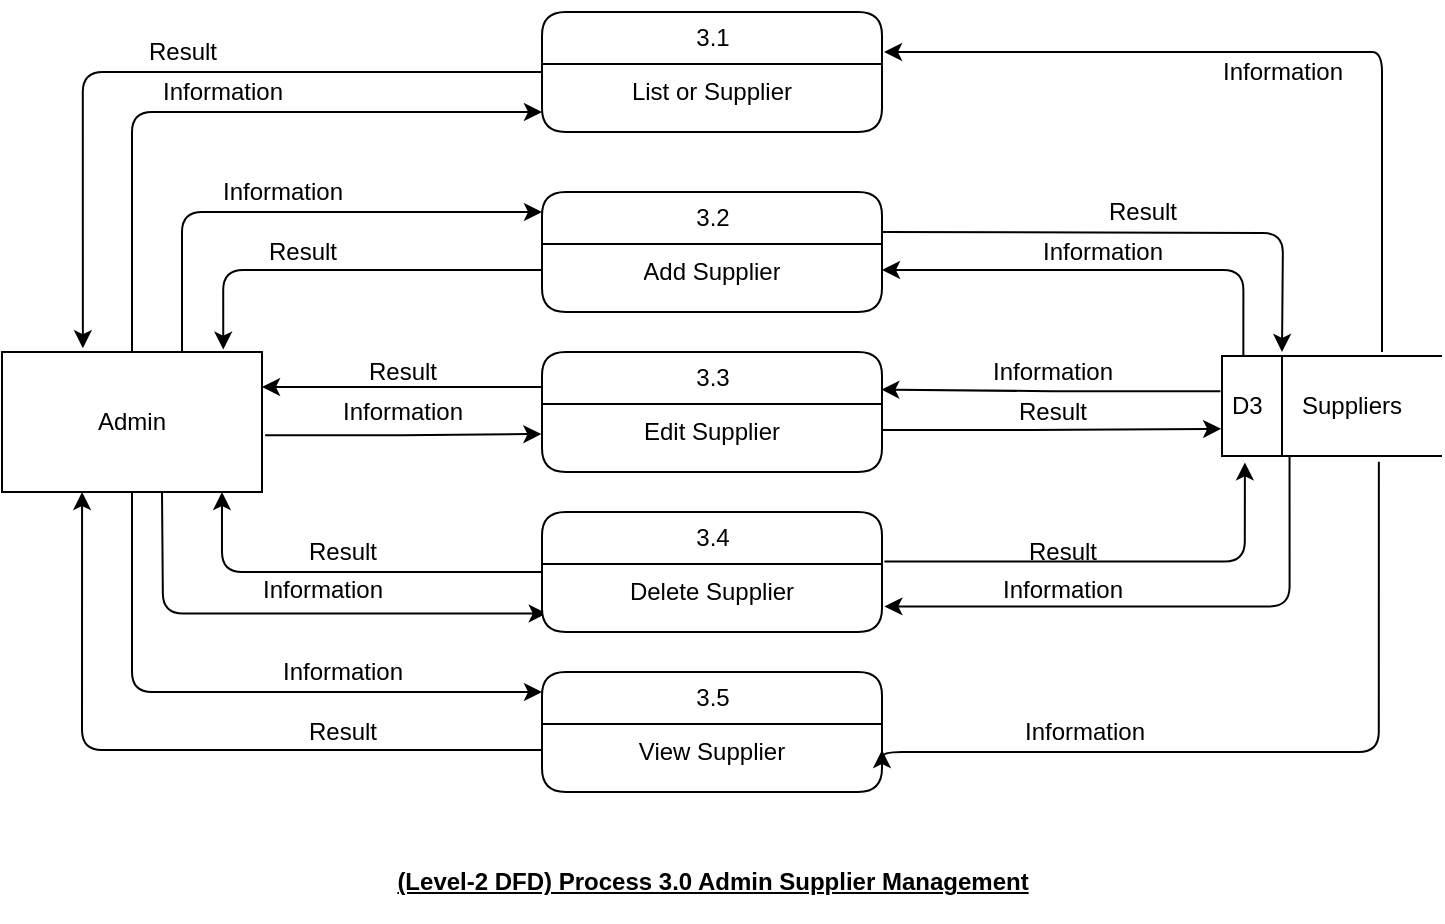 <mxfile version="14.6.13" type="device"><diagram id="k8gqtRt21bG2_yCuD5rw" name="Page-1"><mxGraphModel dx="1086" dy="806" grid="1" gridSize="10" guides="1" tooltips="1" connect="1" arrows="1" fold="1" page="1" pageScale="1" pageWidth="1100" pageHeight="850" math="0" shadow="0"><root><mxCell id="0"/><mxCell id="1" parent="0"/><mxCell id="ERXatEkBCdRGDfqr1HBy-1" value="Information" style="edgeStyle=orthogonalEdgeStyle;rounded=0;sketch=0;orthogonalLoop=1;jettySize=auto;entryX=-0.002;entryY=0.577;entryDx=0;entryDy=0;exitX=1.012;exitY=0.594;exitDx=0;exitDy=0;exitPerimeter=0;entryPerimeter=0;labelBackgroundColor=none;verticalAlign=middle;html=1;horizontal=1;labelPosition=center;verticalLabelPosition=middle;align=center;spacingLeft=0;jumpStyle=none;shadow=0;startSize=2;fontColor=#000000;fontSize=12;fontFamily=Helvetica;" parent="1" source="ERXatEkBCdRGDfqr1HBy-10" target="ERXatEkBCdRGDfqr1HBy-16" edge="1"><mxGeometry x="-0.004" y="11" relative="1" as="geometry"><mxPoint as="offset"/></mxGeometry></mxCell><mxCell id="ERXatEkBCdRGDfqr1HBy-2" value="Result" style="edgeStyle=orthogonalEdgeStyle;rounded=1;sketch=0;orthogonalLoop=1;jettySize=auto;html=1;entryX=0.311;entryY=-0.027;entryDx=0;entryDy=0;entryPerimeter=0;labelBackgroundColor=none;fontColor=#000000;fontSize=12;fontFamily=Helvetica;" parent="1" source="ERXatEkBCdRGDfqr1HBy-3" target="ERXatEkBCdRGDfqr1HBy-10" edge="1"><mxGeometry x="-0.021" y="-10" relative="1" as="geometry"><mxPoint as="offset"/></mxGeometry></mxCell><mxCell id="ERXatEkBCdRGDfqr1HBy-3" value="3.1" style="swimlane;html=1;fontStyle=0;childLayout=stackLayout;horizontal=1;startSize=26;horizontalStack=0;resizeParent=1;resizeLast=0;collapsible=1;marginBottom=0;swimlaneFillColor=#ffffff;align=center;rounded=1;shadow=0;comic=0;labelBackgroundColor=none;strokeWidth=1;fontFamily=Helvetica;fontSize=12;fontColor=#000000;" parent="1" vertex="1"><mxGeometry x="360" y="40" width="170" height="60" as="geometry"/></mxCell><mxCell id="ERXatEkBCdRGDfqr1HBy-4" value="&lt;font style=&quot;font-size: 12px;&quot;&gt;&lt;span style=&quot;font-size: 12px;&quot;&gt;List or Supplier&lt;/span&gt;&lt;/font&gt;" style="text;html=1;strokeColor=none;fillColor=none;spacingLeft=4;spacingRight=4;whiteSpace=wrap;overflow=hidden;rotatable=0;points=[[0,0.5],[1,0.5]];portConstraint=eastwest;fontColor=#000000;align=center;fontSize=12;fontFamily=Helvetica;" parent="ERXatEkBCdRGDfqr1HBy-3" vertex="1"><mxGeometry y="26" width="170" height="26" as="geometry"/></mxCell><mxCell id="ERXatEkBCdRGDfqr1HBy-5" value="&lt;p class=&quot;MsoNormal&quot; style=&quot;font-size: 12px&quot;&gt;&lt;font style=&quot;font-size: 12px&quot;&gt;&lt;span style=&quot;font-size: 12px&quot;&gt;&lt;b style=&quot;font-size: 12px&quot;&gt;&lt;u style=&quot;font-size: 12px&quot;&gt;(Level-2 DFD) Process 3.0 Admin Supplier Management&lt;/u&gt;&lt;/b&gt;&lt;/span&gt;&lt;/font&gt;&lt;br style=&quot;font-size: 12px&quot;&gt;&lt;/p&gt;" style="text;html=1;align=center;verticalAlign=middle;resizable=0;points=[];autosize=1;strokeColor=none;fontColor=#000000;fontSize=12;fontFamily=Helvetica;" parent="1" vertex="1"><mxGeometry x="280" y="455" width="330" height="40" as="geometry"/></mxCell><mxCell id="ERXatEkBCdRGDfqr1HBy-6" value="Information" style="edgeStyle=orthogonalEdgeStyle;curved=0;rounded=1;sketch=0;orthogonalLoop=1;jettySize=auto;html=1;entryX=0.014;entryY=0.951;entryDx=0;entryDy=0;entryPerimeter=0;labelBackgroundColor=none;fontColor=#000000;fontSize=12;fontFamily=Helvetica;" parent="1" target="ERXatEkBCdRGDfqr1HBy-19" edge="1"><mxGeometry x="0.112" y="12" relative="1" as="geometry"><mxPoint x="170" y="280" as="sourcePoint"/><mxPoint as="offset"/></mxGeometry></mxCell><mxCell id="ERXatEkBCdRGDfqr1HBy-7" value="Information" style="edgeStyle=orthogonalEdgeStyle;curved=0;rounded=1;sketch=0;orthogonalLoop=1;jettySize=auto;html=1;labelBackgroundColor=none;fontColor=#000000;fontSize=12;fontFamily=Helvetica;" parent="1" source="ERXatEkBCdRGDfqr1HBy-10" edge="1"><mxGeometry x="0.344" y="10" relative="1" as="geometry"><mxPoint x="360" y="380" as="targetPoint"/><Array as="points"><mxPoint x="155" y="380"/><mxPoint x="360" y="380"/></Array><mxPoint as="offset"/></mxGeometry></mxCell><mxCell id="ERXatEkBCdRGDfqr1HBy-8" value="Information" style="edgeStyle=orthogonalEdgeStyle;rounded=1;sketch=0;orthogonalLoop=1;jettySize=auto;html=1;labelBackgroundColor=none;fontColor=#000000;fontSize=12;fontFamily=Helvetica;" parent="1" edge="1"><mxGeometry x="0.015" y="10" relative="1" as="geometry"><mxPoint x="360" y="90" as="targetPoint"/><Array as="points"><mxPoint x="155" y="90"/><mxPoint x="360" y="90"/></Array><mxPoint x="155" y="210.0" as="sourcePoint"/><mxPoint as="offset"/></mxGeometry></mxCell><mxCell id="ERXatEkBCdRGDfqr1HBy-9" value="Information" style="edgeStyle=orthogonalEdgeStyle;jumpStyle=none;orthogonalLoop=1;jettySize=auto;html=1;entryX=0;entryY=0.167;entryDx=0;entryDy=0;entryPerimeter=0;shadow=0;labelBackgroundColor=none;rounded=1;fontColor=#000000;fontSize=12;fontFamily=Helvetica;" parent="1" source="ERXatEkBCdRGDfqr1HBy-10" target="ERXatEkBCdRGDfqr1HBy-12" edge="1"><mxGeometry x="-0.04" y="10" relative="1" as="geometry"><Array as="points"><mxPoint x="180" y="140"/></Array><mxPoint as="offset"/></mxGeometry></mxCell><mxCell id="ERXatEkBCdRGDfqr1HBy-10" value="&lt;font style=&quot;font-size: 12px;&quot;&gt;Admin&lt;/font&gt;" style="rounded=0;whiteSpace=wrap;html=1;fontColor=#000000;fontSize=12;fontFamily=Helvetica;" parent="1" vertex="1"><mxGeometry x="90" y="210" width="130" height="70" as="geometry"/></mxCell><mxCell id="ERXatEkBCdRGDfqr1HBy-11" value="Result" style="edgeStyle=orthogonalEdgeStyle;curved=0;rounded=1;sketch=0;orthogonalLoop=1;jettySize=auto;html=1;labelBackgroundColor=none;fontColor=#000000;fontSize=12;fontFamily=Helvetica;" parent="1" edge="1"><mxGeometry y="10" relative="1" as="geometry"><mxPoint x="530" y="150" as="sourcePoint"/><mxPoint x="730" y="210" as="targetPoint"/><mxPoint as="offset"/></mxGeometry></mxCell><mxCell id="ERXatEkBCdRGDfqr1HBy-12" value="3.2" style="swimlane;html=1;fontStyle=0;childLayout=stackLayout;horizontal=1;startSize=26;horizontalStack=0;resizeParent=1;resizeLast=0;collapsible=1;marginBottom=0;swimlaneFillColor=#ffffff;align=center;rounded=1;shadow=0;comic=0;labelBackgroundColor=none;strokeWidth=1;fontFamily=Helvetica;fontSize=12;fontColor=#000000;" parent="1" vertex="1"><mxGeometry x="360" y="130" width="170" height="60" as="geometry"/></mxCell><mxCell id="ERXatEkBCdRGDfqr1HBy-13" value="&lt;span id=&quot;docs-internal-guid-f91e8f93-7fff-7fc4-d953-1c8a1edfba7c&quot; style=&quot;font-size: 12px;&quot;&gt;&lt;span style=&quot;font-size: 12px; background-color: transparent; vertical-align: baseline;&quot;&gt;Add&amp;nbsp;&lt;/span&gt;&lt;/span&gt;&lt;span style=&quot;font-size: 12px;&quot;&gt;Supplier&lt;/span&gt;" style="text;html=1;strokeColor=none;fillColor=none;spacingLeft=4;spacingRight=4;whiteSpace=wrap;overflow=hidden;rotatable=0;points=[[0,0.5],[1,0.5]];portConstraint=eastwest;fontColor=#000000;align=center;fontSize=12;fontFamily=Helvetica;" parent="ERXatEkBCdRGDfqr1HBy-12" vertex="1"><mxGeometry y="26" width="170" height="26" as="geometry"/></mxCell><mxCell id="ERXatEkBCdRGDfqr1HBy-14" value="Result" style="edgeStyle=orthogonalEdgeStyle;curved=0;rounded=1;sketch=0;orthogonalLoop=1;jettySize=auto;html=1;entryX=1;entryY=0.25;entryDx=0;entryDy=0;exitX=0;exitY=0.292;exitDx=0;exitDy=0;exitPerimeter=0;labelBackgroundColor=none;fontColor=#000000;fontSize=12;fontFamily=Helvetica;" parent="1" source="ERXatEkBCdRGDfqr1HBy-15" target="ERXatEkBCdRGDfqr1HBy-10" edge="1"><mxGeometry y="-8" relative="1" as="geometry"><mxPoint x="223" y="235" as="targetPoint"/><mxPoint as="offset"/></mxGeometry></mxCell><mxCell id="ERXatEkBCdRGDfqr1HBy-15" value="3.3" style="swimlane;html=1;fontStyle=0;childLayout=stackLayout;horizontal=1;startSize=26;horizontalStack=0;resizeParent=1;resizeLast=0;collapsible=1;marginBottom=0;swimlaneFillColor=#ffffff;align=center;rounded=1;shadow=0;comic=0;labelBackgroundColor=none;strokeWidth=1;fontFamily=Helvetica;fontSize=12;fontColor=#000000;" parent="1" vertex="1"><mxGeometry x="360" y="210" width="170" height="60" as="geometry"/></mxCell><mxCell id="ERXatEkBCdRGDfqr1HBy-16" value="&lt;span id=&quot;docs-internal-guid-7f49682c-7fff-a4d6-9a9d-0c810e85ffbc&quot; style=&quot;font-size: 12px;&quot;&gt;&lt;span style=&quot;font-size: 12px; background-color: transparent; vertical-align: baseline;&quot;&gt;Edit&amp;nbsp;&lt;/span&gt;&lt;/span&gt;&lt;span style=&quot;font-size: 12px;&quot;&gt;Supplier&lt;/span&gt;" style="text;html=1;strokeColor=none;fillColor=none;spacingLeft=4;spacingRight=4;whiteSpace=wrap;overflow=hidden;rotatable=0;points=[[0,0.5],[1,0.5]];portConstraint=eastwest;fontColor=#000000;align=center;fontSize=12;fontFamily=Helvetica;" parent="ERXatEkBCdRGDfqr1HBy-15" vertex="1"><mxGeometry y="26" width="170" height="26" as="geometry"/></mxCell><mxCell id="ERXatEkBCdRGDfqr1HBy-17" value="Result" style="edgeStyle=orthogonalEdgeStyle;curved=0;rounded=1;sketch=0;orthogonalLoop=1;jettySize=auto;html=1;entryX=0.846;entryY=1;entryDx=0;entryDy=0;entryPerimeter=0;labelBackgroundColor=none;fontColor=#000000;fontSize=12;fontFamily=Helvetica;" parent="1" source="ERXatEkBCdRGDfqr1HBy-18" target="ERXatEkBCdRGDfqr1HBy-10" edge="1"><mxGeometry y="-10" relative="1" as="geometry"><mxPoint as="offset"/></mxGeometry></mxCell><mxCell id="ERXatEkBCdRGDfqr1HBy-18" value="3.4" style="swimlane;html=1;fontStyle=0;childLayout=stackLayout;horizontal=1;startSize=26;horizontalStack=0;resizeParent=1;resizeLast=0;collapsible=1;marginBottom=0;swimlaneFillColor=#ffffff;align=center;rounded=1;shadow=0;comic=0;labelBackgroundColor=none;strokeWidth=1;fontFamily=Helvetica;fontSize=12;fontColor=#000000;" parent="1" vertex="1"><mxGeometry x="360" y="290" width="170" height="60" as="geometry"/></mxCell><mxCell id="ERXatEkBCdRGDfqr1HBy-19" value="&lt;span id=&quot;docs-internal-guid-ec00c497-7fff-d599-0a47-b24389822d92&quot; style=&quot;font-size: 12px;&quot;&gt;&lt;span style=&quot;font-size: 12px; background-color: transparent; vertical-align: baseline;&quot;&gt;Delete&amp;nbsp;&lt;/span&gt;&lt;/span&gt;&lt;span style=&quot;font-size: 12px;&quot;&gt;Supplier&lt;/span&gt;" style="text;html=1;strokeColor=none;fillColor=none;spacingLeft=4;spacingRight=4;whiteSpace=wrap;overflow=hidden;rotatable=0;points=[[0,0.5],[1,0.5]];portConstraint=eastwest;fontColor=#000000;align=center;fontSize=12;fontFamily=Helvetica;" parent="ERXatEkBCdRGDfqr1HBy-18" vertex="1"><mxGeometry y="26" width="170" height="26" as="geometry"/></mxCell><mxCell id="ERXatEkBCdRGDfqr1HBy-20" value="3.5" style="swimlane;html=1;fontStyle=0;childLayout=stackLayout;horizontal=1;startSize=26;horizontalStack=0;resizeParent=1;resizeLast=0;collapsible=1;marginBottom=0;swimlaneFillColor=#ffffff;align=center;rounded=1;shadow=0;comic=0;labelBackgroundColor=none;strokeWidth=1;fontFamily=Helvetica;fontSize=12;fontColor=#000000;" parent="1" vertex="1"><mxGeometry x="360" y="370" width="170" height="60" as="geometry"/></mxCell><mxCell id="ERXatEkBCdRGDfqr1HBy-21" value="&lt;span id=&quot;docs-internal-guid-54e838d1-7fff-f729-35b7-6f94d2176117&quot; style=&quot;font-size: 12px;&quot;&gt;&lt;span style=&quot;font-size: 12px; background-color: transparent; vertical-align: baseline;&quot;&gt;View&amp;nbsp;&lt;/span&gt;&lt;/span&gt;&lt;span style=&quot;font-size: 12px;&quot;&gt;Supplier&lt;/span&gt;" style="text;html=1;strokeColor=none;fillColor=none;spacingLeft=4;spacingRight=4;whiteSpace=wrap;overflow=hidden;rotatable=0;points=[[0,0.5],[1,0.5]];portConstraint=eastwest;fontColor=#000000;align=center;fontSize=12;fontFamily=Helvetica;" parent="ERXatEkBCdRGDfqr1HBy-20" vertex="1"><mxGeometry y="26" width="170" height="26" as="geometry"/></mxCell><mxCell id="ERXatEkBCdRGDfqr1HBy-22" value="&#10;&#10;&lt;span style=&quot;font-size: 12px; font-style: normal; font-weight: 400; letter-spacing: normal; text-align: center; text-indent: 0px; text-transform: none; word-spacing: 0px; display: inline; float: none;&quot;&gt;Information&lt;/span&gt;&#10;&#10;" style="edgeStyle=orthogonalEdgeStyle;curved=0;rounded=1;sketch=0;orthogonalLoop=1;jettySize=auto;html=1;entryX=1;entryY=0.5;entryDx=0;entryDy=0;exitX=0.097;exitY=0;exitDx=0;exitDy=0;exitPerimeter=0;labelBackgroundColor=none;fontColor=#000000;fontSize=12;fontFamily=Helvetica;" parent="1" source="ERXatEkBCdRGDfqr1HBy-26" target="ERXatEkBCdRGDfqr1HBy-13" edge="1"><mxGeometry x="0.017" y="-9" relative="1" as="geometry"><mxPoint x="710" y="200" as="sourcePoint"/><mxPoint as="offset"/></mxGeometry></mxCell><mxCell id="ERXatEkBCdRGDfqr1HBy-23" value="&#10;&#10;&lt;span style=&quot;font-size: 12px; font-style: normal; font-weight: 400; letter-spacing: normal; text-align: center; text-indent: 0px; text-transform: none; word-spacing: 0px; display: inline; float: none;&quot;&gt;Information&lt;/span&gt;&#10;&#10;" style="edgeStyle=orthogonalEdgeStyle;curved=0;rounded=1;sketch=0;orthogonalLoop=1;jettySize=auto;html=1;entryX=0.998;entryY=0.313;entryDx=0;entryDy=0;entryPerimeter=0;exitX=-0.007;exitY=0.352;exitDx=0;exitDy=0;exitPerimeter=0;labelBackgroundColor=none;fontColor=#000000;fontSize=12;fontFamily=Helvetica;" parent="1" source="ERXatEkBCdRGDfqr1HBy-26" target="ERXatEkBCdRGDfqr1HBy-15" edge="1"><mxGeometry x="-0.002" y="-9" relative="1" as="geometry"><mxPoint as="offset"/></mxGeometry></mxCell><mxCell id="ERXatEkBCdRGDfqr1HBy-24" value="&#10;&#10;&lt;span style=&quot;font-size: 12px; font-style: normal; font-weight: 400; letter-spacing: normal; text-align: center; text-indent: 0px; text-transform: none; word-spacing: 0px; display: inline; float: none;&quot;&gt;Information&lt;/span&gt;&#10;&#10;" style="edgeStyle=orthogonalEdgeStyle;curved=0;rounded=1;sketch=0;orthogonalLoop=1;jettySize=auto;html=1;entryX=1.007;entryY=0.815;entryDx=0;entryDy=0;entryPerimeter=0;exitX=0.307;exitY=0.993;exitDx=0;exitDy=0;exitPerimeter=0;labelBackgroundColor=none;fontColor=#000000;fontSize=12;fontFamily=Helvetica;" parent="1" source="ERXatEkBCdRGDfqr1HBy-26" target="ERXatEkBCdRGDfqr1HBy-19" edge="1"><mxGeometry x="0.361" y="-8" relative="1" as="geometry"><mxPoint as="offset"/></mxGeometry></mxCell><mxCell id="ERXatEkBCdRGDfqr1HBy-25" value="&#10;&#10;&lt;span style=&quot;font-size: 12px; font-style: normal; font-weight: 400; letter-spacing: normal; text-align: center; text-indent: 0px; text-transform: none; word-spacing: 0px; display: inline; float: none;&quot;&gt;Information&lt;/span&gt;&#10;&#10;" style="edgeStyle=orthogonalEdgeStyle;curved=0;rounded=1;sketch=0;orthogonalLoop=1;jettySize=auto;html=1;exitX=0.713;exitY=1.057;exitDx=0;exitDy=0;exitPerimeter=0;labelBackgroundColor=none;entryX=1;entryY=0.5;entryDx=0;entryDy=0;fontColor=#000000;fontSize=12;fontFamily=Helvetica;" parent="1" source="ERXatEkBCdRGDfqr1HBy-26" target="ERXatEkBCdRGDfqr1HBy-21" edge="1"><mxGeometry x="0.482" y="-10" relative="1" as="geometry"><mxPoint x="533" y="410" as="targetPoint"/><Array as="points"><mxPoint x="778" y="410"/><mxPoint x="530" y="410"/></Array><mxPoint as="offset"/></mxGeometry></mxCell><mxCell id="ERXatEkBCdRGDfqr1HBy-26" value="D3" style="html=1;dashed=0;whitespace=wrap;shape=mxgraph.dfd.dataStoreID;align=left;spacingLeft=3;points=[[0,0],[0.5,0],[1,0],[0,0.5],[1,0.5],[0,1],[0.5,1],[1,1]];fontColor=#000000;fontSize=12;fontFamily=Helvetica;" parent="1" vertex="1"><mxGeometry x="700" y="212" width="110" height="50" as="geometry"/></mxCell><mxCell id="ERXatEkBCdRGDfqr1HBy-27" value="&#10;&#10;&lt;span style=&quot;font-size: 12px; font-style: normal; font-weight: 400; letter-spacing: normal; text-align: center; text-indent: 0px; text-transform: none; word-spacing: 0px; display: inline; float: none;&quot;&gt;Information&lt;/span&gt;&#10;&#10;" style="edgeStyle=orthogonalEdgeStyle;curved=0;rounded=1;sketch=0;orthogonalLoop=1;jettySize=auto;html=1;labelBackgroundColor=none;fontColor=#000000;fontSize=12;fontFamily=Helvetica;" parent="1" edge="1"><mxGeometry x="0.003" y="10" relative="1" as="geometry"><mxPoint x="780" y="210" as="sourcePoint"/><mxPoint x="531" y="60" as="targetPoint"/><Array as="points"><mxPoint x="770" y="60"/><mxPoint x="530" y="60"/></Array><mxPoint as="offset"/></mxGeometry></mxCell><mxCell id="ERXatEkBCdRGDfqr1HBy-28" value="Suppliers" style="text;html=1;strokeColor=none;fillColor=none;align=center;verticalAlign=middle;whiteSpace=wrap;rounded=0;fontColor=#000000;fontSize=12;fontFamily=Helvetica;" parent="1" vertex="1"><mxGeometry x="740" y="227" width="50" height="20" as="geometry"/></mxCell><mxCell id="ERXatEkBCdRGDfqr1HBy-29" value="Result" style="edgeStyle=orthogonalEdgeStyle;curved=0;rounded=1;sketch=0;orthogonalLoop=1;jettySize=auto;html=1;entryX=-0.004;entryY=0.728;entryDx=0;entryDy=0;entryPerimeter=0;labelBackgroundColor=none;fontColor=#000000;fontSize=12;fontFamily=Helvetica;" parent="1" source="ERXatEkBCdRGDfqr1HBy-16" target="ERXatEkBCdRGDfqr1HBy-26" edge="1"><mxGeometry x="0.006" y="8" relative="1" as="geometry"><mxPoint as="offset"/></mxGeometry></mxCell><mxCell id="ERXatEkBCdRGDfqr1HBy-30" value="Result" style="edgeStyle=orthogonalEdgeStyle;curved=0;rounded=1;sketch=0;orthogonalLoop=1;jettySize=auto;html=1;entryX=0.104;entryY=1.064;entryDx=0;entryDy=0;entryPerimeter=0;exitX=1.007;exitY=-0.046;exitDx=0;exitDy=0;exitPerimeter=0;labelBackgroundColor=none;fontColor=#000000;fontSize=12;fontFamily=Helvetica;" parent="1" source="ERXatEkBCdRGDfqr1HBy-19" target="ERXatEkBCdRGDfqr1HBy-26" edge="1"><mxGeometry x="-0.227" y="5" relative="1" as="geometry"><mxPoint as="offset"/></mxGeometry></mxCell><mxCell id="ERXatEkBCdRGDfqr1HBy-31" value="Result" style="edgeStyle=orthogonalEdgeStyle;curved=0;rounded=1;sketch=0;orthogonalLoop=1;jettySize=auto;html=1;entryX=0.851;entryY=-0.017;entryDx=0;entryDy=0;entryPerimeter=0;labelBackgroundColor=none;fontColor=#000000;fontSize=12;fontFamily=Helvetica;" parent="1" source="ERXatEkBCdRGDfqr1HBy-13" target="ERXatEkBCdRGDfqr1HBy-10" edge="1"><mxGeometry x="0.205" y="-9" relative="1" as="geometry"><mxPoint as="offset"/></mxGeometry></mxCell><mxCell id="ERXatEkBCdRGDfqr1HBy-32" value="Result" style="edgeStyle=orthogonalEdgeStyle;curved=0;rounded=1;sketch=0;orthogonalLoop=1;jettySize=auto;html=1;entryX=0.308;entryY=1;entryDx=0;entryDy=0;entryPerimeter=0;labelBackgroundColor=none;fontColor=#000000;fontSize=12;fontFamily=Helvetica;" parent="1" source="ERXatEkBCdRGDfqr1HBy-21" target="ERXatEkBCdRGDfqr1HBy-10" edge="1"><mxGeometry x="-0.443" y="-9" relative="1" as="geometry"><mxPoint as="offset"/></mxGeometry></mxCell></root></mxGraphModel></diagram></mxfile>